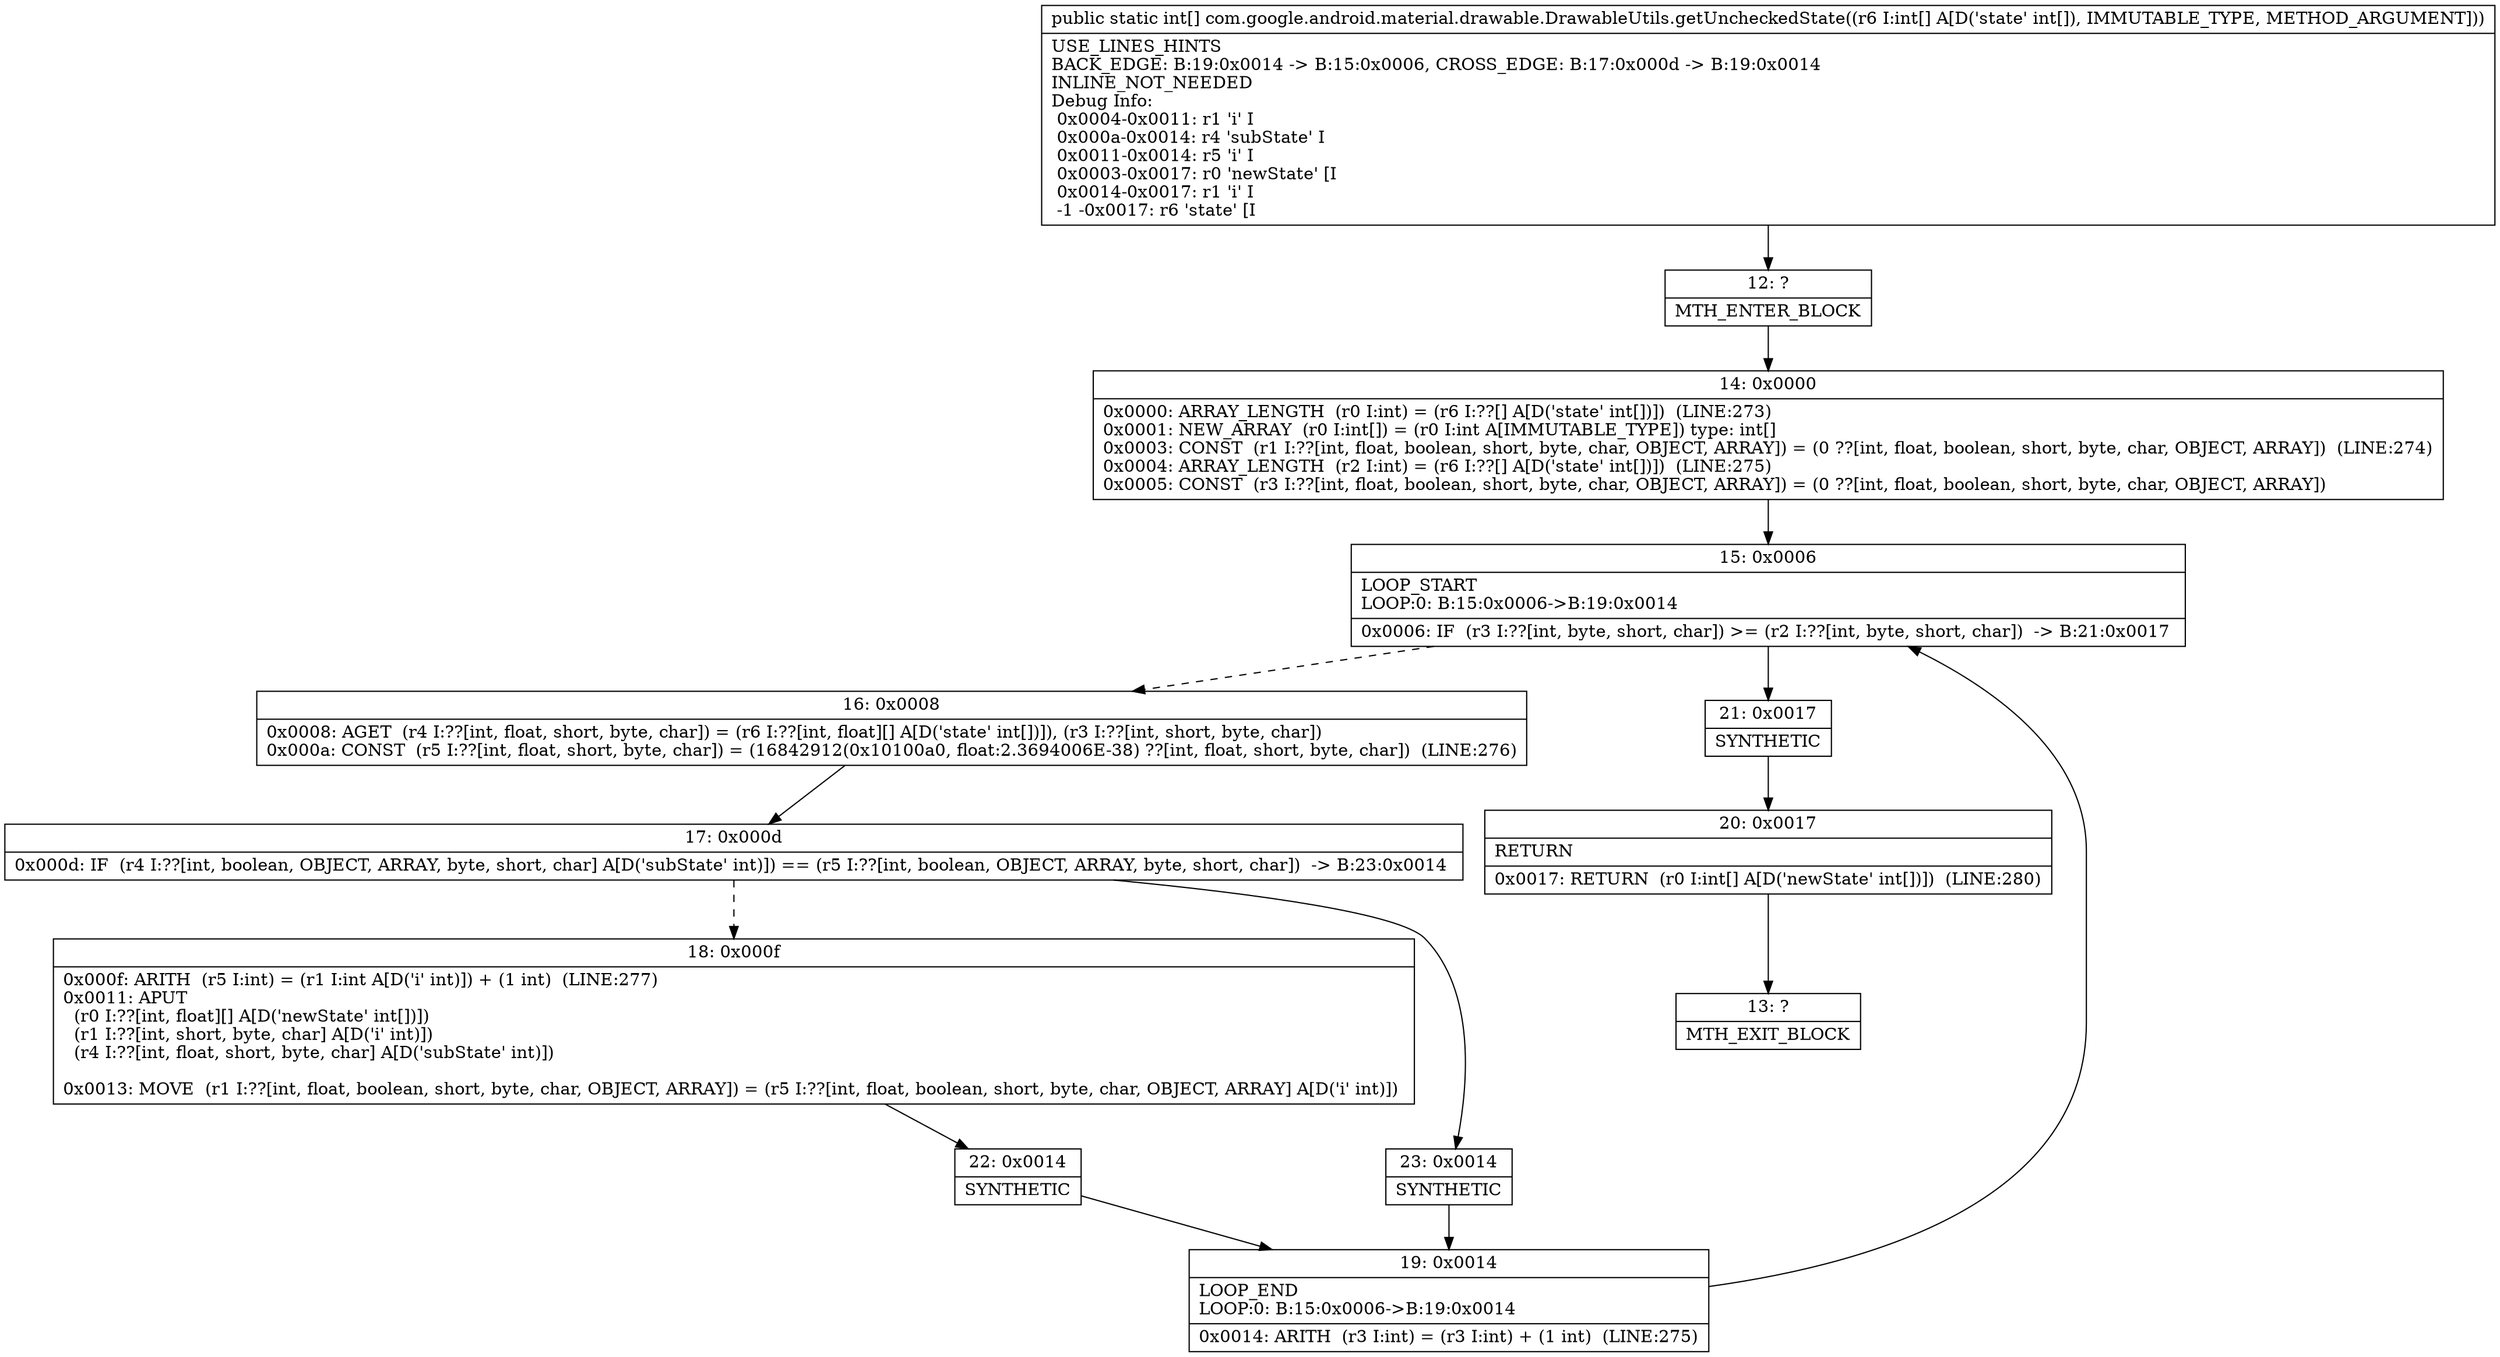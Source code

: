 digraph "CFG forcom.google.android.material.drawable.DrawableUtils.getUncheckedState([I)[I" {
Node_12 [shape=record,label="{12\:\ ?|MTH_ENTER_BLOCK\l}"];
Node_14 [shape=record,label="{14\:\ 0x0000|0x0000: ARRAY_LENGTH  (r0 I:int) = (r6 I:??[] A[D('state' int[])])  (LINE:273)\l0x0001: NEW_ARRAY  (r0 I:int[]) = (r0 I:int A[IMMUTABLE_TYPE]) type: int[] \l0x0003: CONST  (r1 I:??[int, float, boolean, short, byte, char, OBJECT, ARRAY]) = (0 ??[int, float, boolean, short, byte, char, OBJECT, ARRAY])  (LINE:274)\l0x0004: ARRAY_LENGTH  (r2 I:int) = (r6 I:??[] A[D('state' int[])])  (LINE:275)\l0x0005: CONST  (r3 I:??[int, float, boolean, short, byte, char, OBJECT, ARRAY]) = (0 ??[int, float, boolean, short, byte, char, OBJECT, ARRAY]) \l}"];
Node_15 [shape=record,label="{15\:\ 0x0006|LOOP_START\lLOOP:0: B:15:0x0006\-\>B:19:0x0014\l|0x0006: IF  (r3 I:??[int, byte, short, char]) \>= (r2 I:??[int, byte, short, char])  \-\> B:21:0x0017 \l}"];
Node_16 [shape=record,label="{16\:\ 0x0008|0x0008: AGET  (r4 I:??[int, float, short, byte, char]) = (r6 I:??[int, float][] A[D('state' int[])]), (r3 I:??[int, short, byte, char]) \l0x000a: CONST  (r5 I:??[int, float, short, byte, char]) = (16842912(0x10100a0, float:2.3694006E\-38) ??[int, float, short, byte, char])  (LINE:276)\l}"];
Node_17 [shape=record,label="{17\:\ 0x000d|0x000d: IF  (r4 I:??[int, boolean, OBJECT, ARRAY, byte, short, char] A[D('subState' int)]) == (r5 I:??[int, boolean, OBJECT, ARRAY, byte, short, char])  \-\> B:23:0x0014 \l}"];
Node_18 [shape=record,label="{18\:\ 0x000f|0x000f: ARITH  (r5 I:int) = (r1 I:int A[D('i' int)]) + (1 int)  (LINE:277)\l0x0011: APUT  \l  (r0 I:??[int, float][] A[D('newState' int[])])\l  (r1 I:??[int, short, byte, char] A[D('i' int)])\l  (r4 I:??[int, float, short, byte, char] A[D('subState' int)])\l \l0x0013: MOVE  (r1 I:??[int, float, boolean, short, byte, char, OBJECT, ARRAY]) = (r5 I:??[int, float, boolean, short, byte, char, OBJECT, ARRAY] A[D('i' int)]) \l}"];
Node_22 [shape=record,label="{22\:\ 0x0014|SYNTHETIC\l}"];
Node_19 [shape=record,label="{19\:\ 0x0014|LOOP_END\lLOOP:0: B:15:0x0006\-\>B:19:0x0014\l|0x0014: ARITH  (r3 I:int) = (r3 I:int) + (1 int)  (LINE:275)\l}"];
Node_23 [shape=record,label="{23\:\ 0x0014|SYNTHETIC\l}"];
Node_21 [shape=record,label="{21\:\ 0x0017|SYNTHETIC\l}"];
Node_20 [shape=record,label="{20\:\ 0x0017|RETURN\l|0x0017: RETURN  (r0 I:int[] A[D('newState' int[])])  (LINE:280)\l}"];
Node_13 [shape=record,label="{13\:\ ?|MTH_EXIT_BLOCK\l}"];
MethodNode[shape=record,label="{public static int[] com.google.android.material.drawable.DrawableUtils.getUncheckedState((r6 I:int[] A[D('state' int[]), IMMUTABLE_TYPE, METHOD_ARGUMENT]))  | USE_LINES_HINTS\lBACK_EDGE: B:19:0x0014 \-\> B:15:0x0006, CROSS_EDGE: B:17:0x000d \-\> B:19:0x0014\lINLINE_NOT_NEEDED\lDebug Info:\l  0x0004\-0x0011: r1 'i' I\l  0x000a\-0x0014: r4 'subState' I\l  0x0011\-0x0014: r5 'i' I\l  0x0003\-0x0017: r0 'newState' [I\l  0x0014\-0x0017: r1 'i' I\l  \-1 \-0x0017: r6 'state' [I\l}"];
MethodNode -> Node_12;Node_12 -> Node_14;
Node_14 -> Node_15;
Node_15 -> Node_16[style=dashed];
Node_15 -> Node_21;
Node_16 -> Node_17;
Node_17 -> Node_18[style=dashed];
Node_17 -> Node_23;
Node_18 -> Node_22;
Node_22 -> Node_19;
Node_19 -> Node_15;
Node_23 -> Node_19;
Node_21 -> Node_20;
Node_20 -> Node_13;
}

